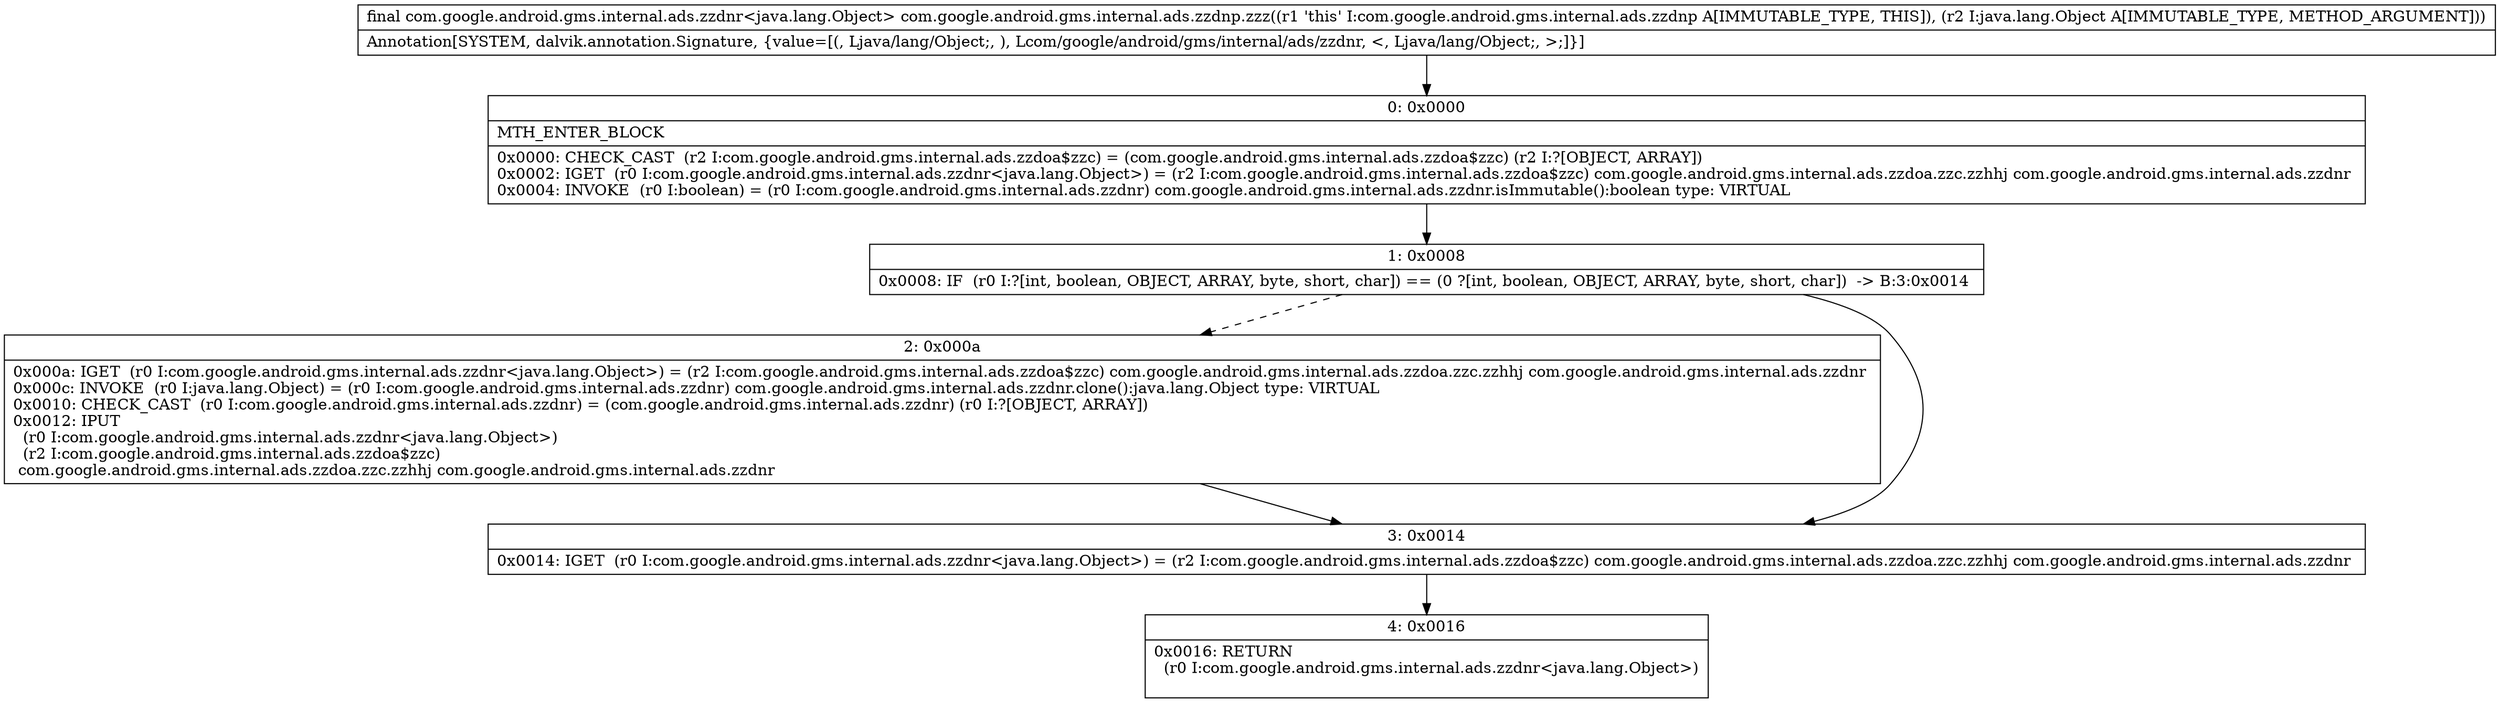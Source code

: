 digraph "CFG forcom.google.android.gms.internal.ads.zzdnp.zzz(Ljava\/lang\/Object;)Lcom\/google\/android\/gms\/internal\/ads\/zzdnr;" {
Node_0 [shape=record,label="{0\:\ 0x0000|MTH_ENTER_BLOCK\l|0x0000: CHECK_CAST  (r2 I:com.google.android.gms.internal.ads.zzdoa$zzc) = (com.google.android.gms.internal.ads.zzdoa$zzc) (r2 I:?[OBJECT, ARRAY]) \l0x0002: IGET  (r0 I:com.google.android.gms.internal.ads.zzdnr\<java.lang.Object\>) = (r2 I:com.google.android.gms.internal.ads.zzdoa$zzc) com.google.android.gms.internal.ads.zzdoa.zzc.zzhhj com.google.android.gms.internal.ads.zzdnr \l0x0004: INVOKE  (r0 I:boolean) = (r0 I:com.google.android.gms.internal.ads.zzdnr) com.google.android.gms.internal.ads.zzdnr.isImmutable():boolean type: VIRTUAL \l}"];
Node_1 [shape=record,label="{1\:\ 0x0008|0x0008: IF  (r0 I:?[int, boolean, OBJECT, ARRAY, byte, short, char]) == (0 ?[int, boolean, OBJECT, ARRAY, byte, short, char])  \-\> B:3:0x0014 \l}"];
Node_2 [shape=record,label="{2\:\ 0x000a|0x000a: IGET  (r0 I:com.google.android.gms.internal.ads.zzdnr\<java.lang.Object\>) = (r2 I:com.google.android.gms.internal.ads.zzdoa$zzc) com.google.android.gms.internal.ads.zzdoa.zzc.zzhhj com.google.android.gms.internal.ads.zzdnr \l0x000c: INVOKE  (r0 I:java.lang.Object) = (r0 I:com.google.android.gms.internal.ads.zzdnr) com.google.android.gms.internal.ads.zzdnr.clone():java.lang.Object type: VIRTUAL \l0x0010: CHECK_CAST  (r0 I:com.google.android.gms.internal.ads.zzdnr) = (com.google.android.gms.internal.ads.zzdnr) (r0 I:?[OBJECT, ARRAY]) \l0x0012: IPUT  \l  (r0 I:com.google.android.gms.internal.ads.zzdnr\<java.lang.Object\>)\l  (r2 I:com.google.android.gms.internal.ads.zzdoa$zzc)\l com.google.android.gms.internal.ads.zzdoa.zzc.zzhhj com.google.android.gms.internal.ads.zzdnr \l}"];
Node_3 [shape=record,label="{3\:\ 0x0014|0x0014: IGET  (r0 I:com.google.android.gms.internal.ads.zzdnr\<java.lang.Object\>) = (r2 I:com.google.android.gms.internal.ads.zzdoa$zzc) com.google.android.gms.internal.ads.zzdoa.zzc.zzhhj com.google.android.gms.internal.ads.zzdnr \l}"];
Node_4 [shape=record,label="{4\:\ 0x0016|0x0016: RETURN  \l  (r0 I:com.google.android.gms.internal.ads.zzdnr\<java.lang.Object\>)\l \l}"];
MethodNode[shape=record,label="{final com.google.android.gms.internal.ads.zzdnr\<java.lang.Object\> com.google.android.gms.internal.ads.zzdnp.zzz((r1 'this' I:com.google.android.gms.internal.ads.zzdnp A[IMMUTABLE_TYPE, THIS]), (r2 I:java.lang.Object A[IMMUTABLE_TYPE, METHOD_ARGUMENT]))  | Annotation[SYSTEM, dalvik.annotation.Signature, \{value=[(, Ljava\/lang\/Object;, ), Lcom\/google\/android\/gms\/internal\/ads\/zzdnr, \<, Ljava\/lang\/Object;, \>;]\}]\l}"];
MethodNode -> Node_0;
Node_0 -> Node_1;
Node_1 -> Node_2[style=dashed];
Node_1 -> Node_3;
Node_2 -> Node_3;
Node_3 -> Node_4;
}

